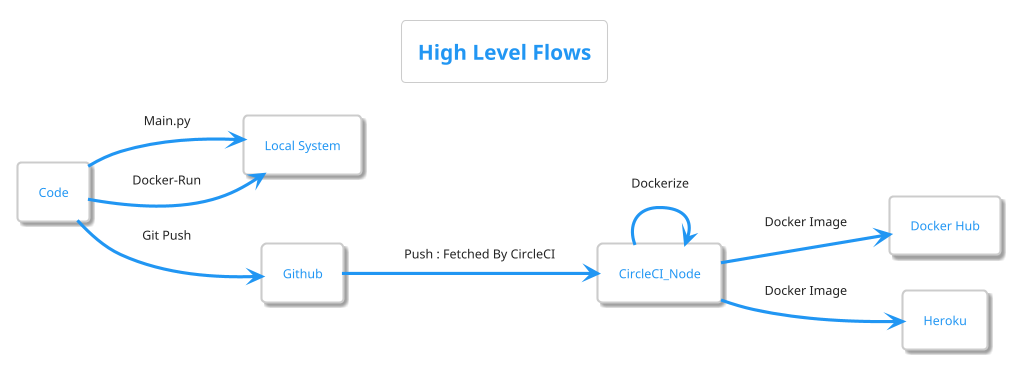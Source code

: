 @startuml Flow
!theme materia
skinparam defaultFontName Verdana
' (Alt+D to Preview in VSCode..)

/'
Check out:

https://github.com/conda/conda/tree/master/docs/source/umls
https://github.com/plantuml-stdlib/C4-PlantUML 

Full Docs:
https://plantuml.com/
for more examples

'/

' TODO: LATER EMBED THIS DIAGRAM IN RST..
' Check Conda Docs, How they have done this..

left to right direction

title High Level Flows

' skinparam sequenceMessageAlign center
' Alice -> Bob : Hi
' Bob -> Alice : This is very long
/'
(Code) -> (Local System)
(Code) -> (Github)
(Github) -> (CircleCI)
(CircleCI) -> (Heroku) : Yaml-File
'/
'left to right direction
'top to bottom direction



rectangle Code
rectangle "Local System" as Local_System
rectangle Github
rectangle CircleCI_Node
rectangle "Docker Hub" as Docker_Hub
rectangle Heroku


Code --> Local_System : Main.py
Code --> Local_System : Docker-Run
Code --> Github : Git Push
Github --> CircleCI_Node : Push : Fetched By CircleCI
CircleCI_Node --> CircleCI_Node : Dockerize
CircleCI_Node --> Docker_Hub : Docker Image 
CircleCI_Node --> Heroku : Docker Image

/'
' Class..
class Example {
  Sam, Hii   
}
'/


@enduml